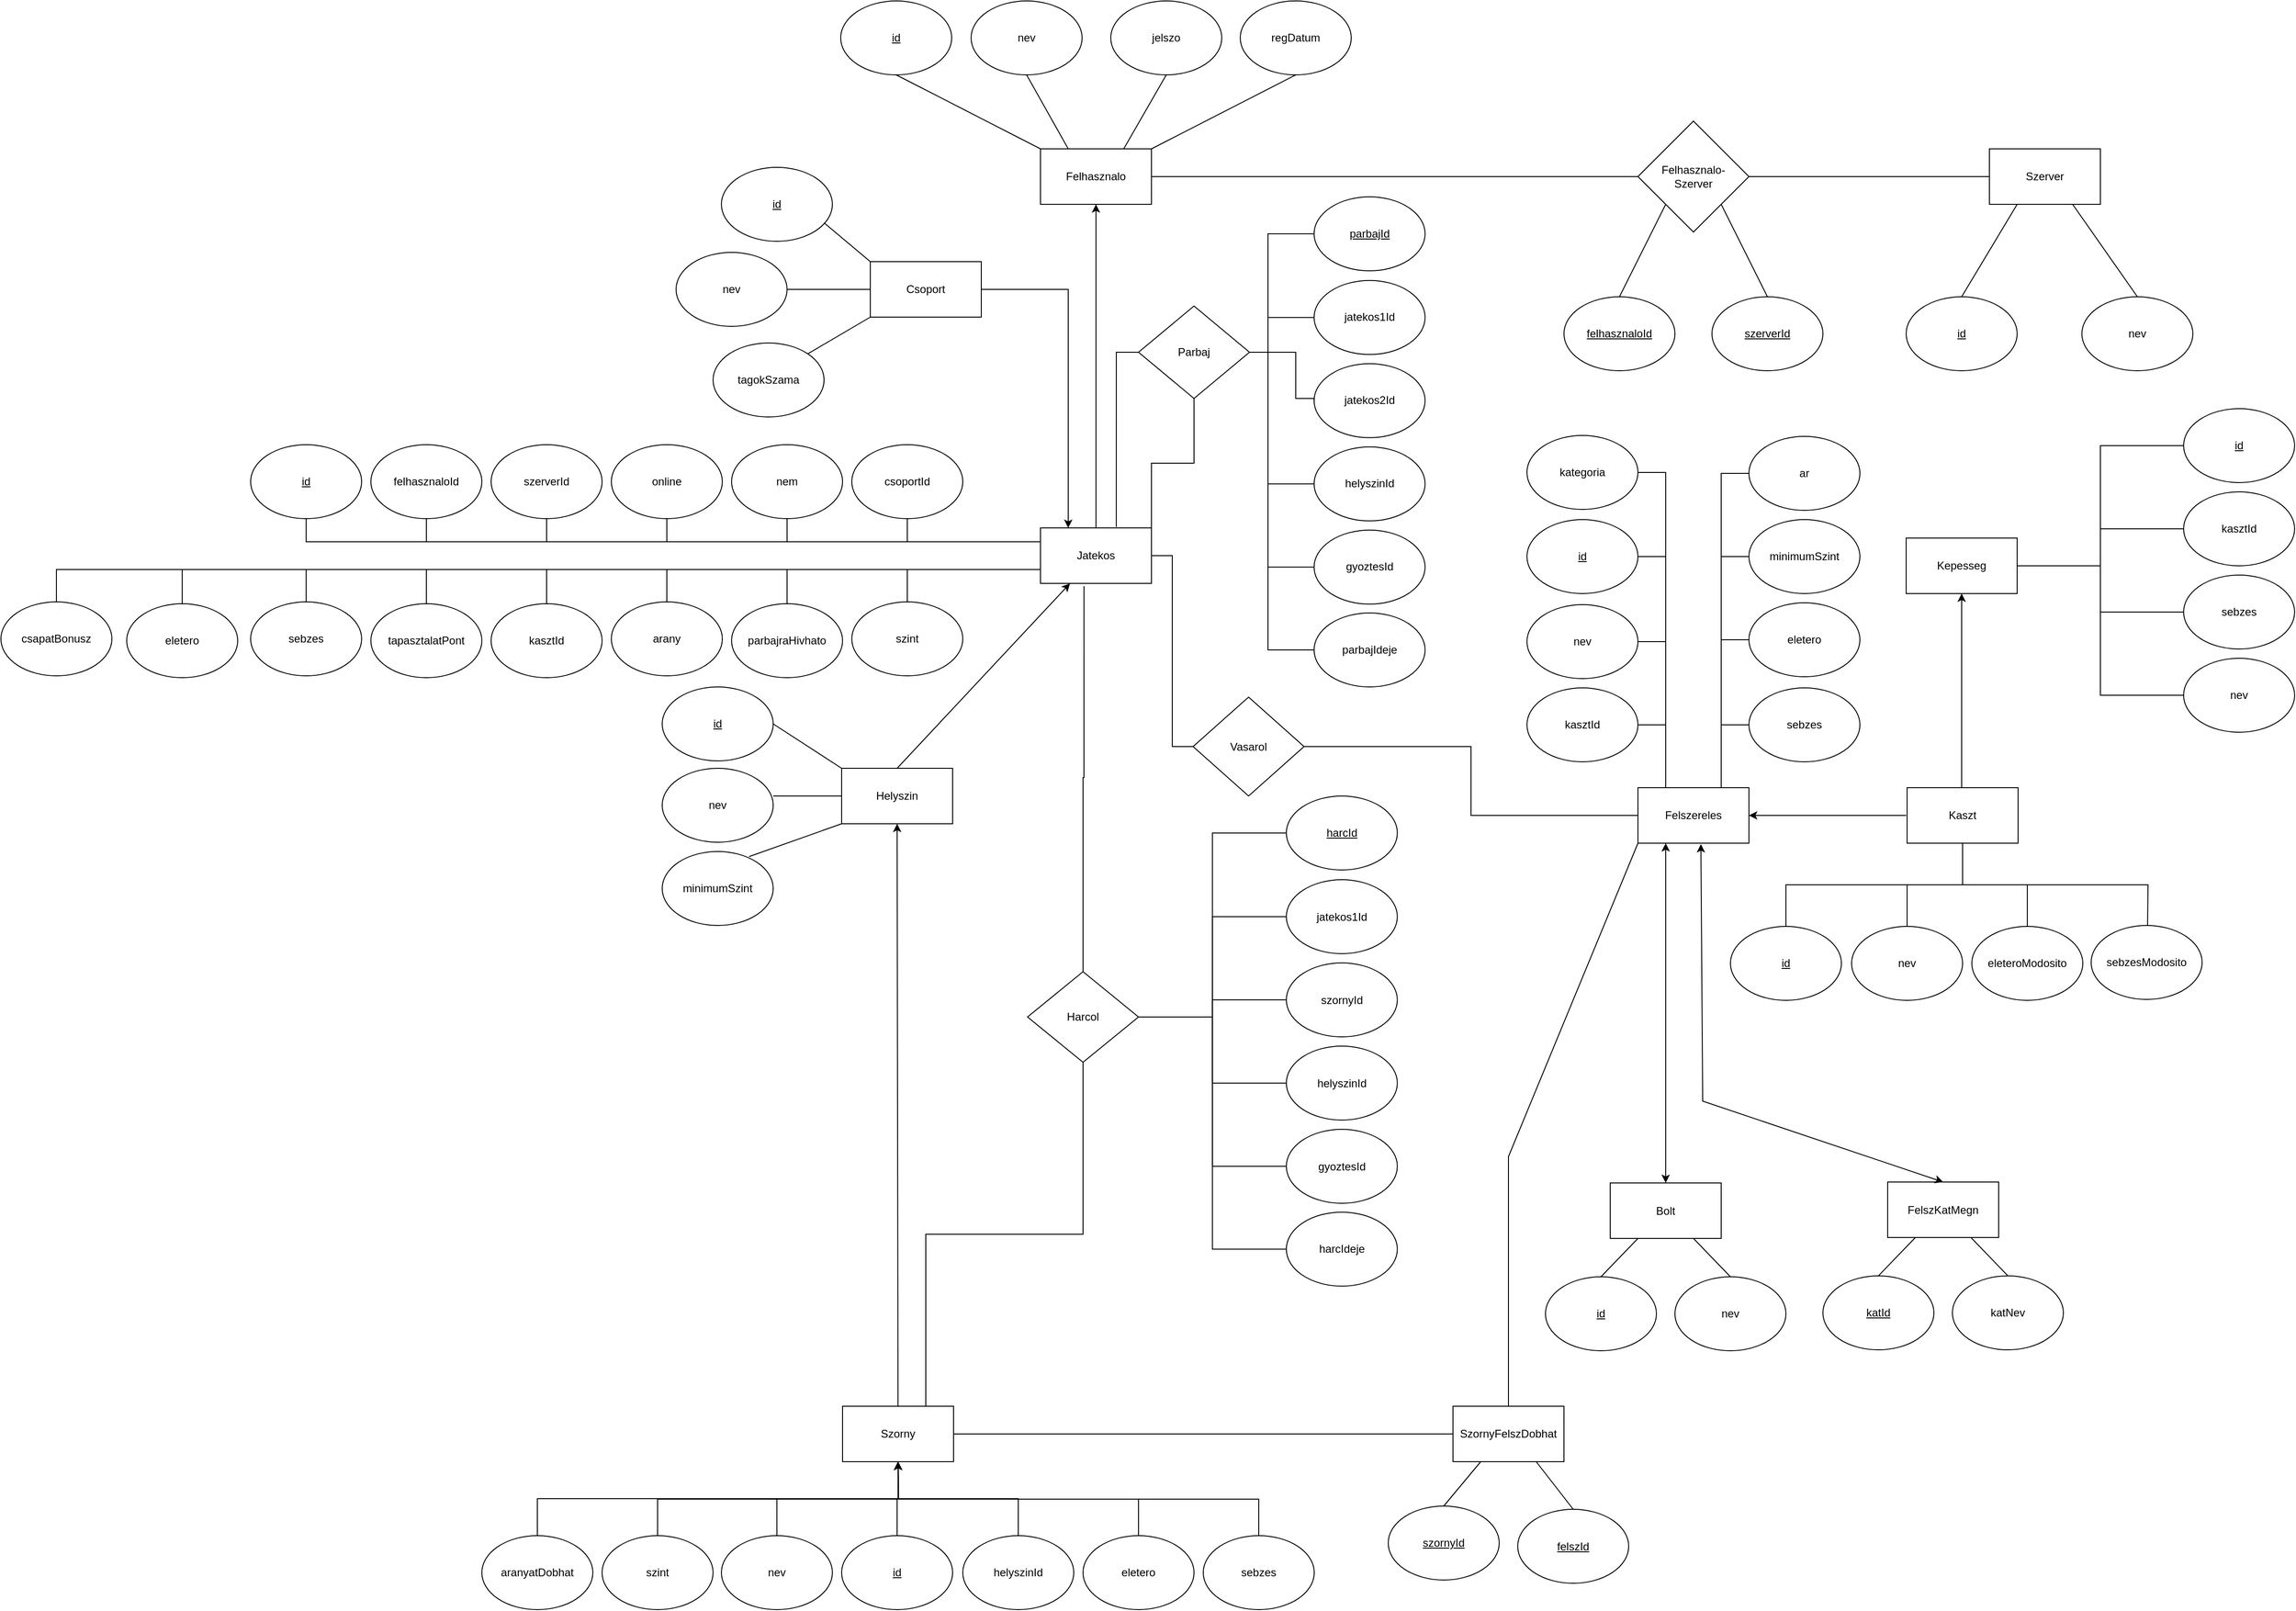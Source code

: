 <mxfile version="24.2.5" type="device">
  <diagram name="1 oldal" id="3yaUBCSGOGVVXzowlbsu">
    <mxGraphModel dx="3195" dy="1171" grid="1" gridSize="10" guides="1" tooltips="1" connect="1" arrows="1" fold="1" page="1" pageScale="1" pageWidth="1169" pageHeight="1654" math="0" shadow="0">
      <root>
        <mxCell id="0" />
        <mxCell id="1" parent="0" />
        <mxCell id="d9idjgLGeZkNx8XCs1Kq-3" value="Felhasznalo" style="rounded=0;whiteSpace=wrap;html=1;" parent="1" vertex="1">
          <mxGeometry x="284" y="170" width="120" height="60" as="geometry" />
        </mxCell>
        <mxCell id="d9idjgLGeZkNx8XCs1Kq-4" value="nev" style="ellipse;whiteSpace=wrap;html=1;" parent="1" vertex="1">
          <mxGeometry x="209" y="10" width="120" height="80" as="geometry" />
        </mxCell>
        <mxCell id="d9idjgLGeZkNx8XCs1Kq-5" value="&lt;u&gt;id&lt;/u&gt;" style="ellipse;whiteSpace=wrap;html=1;" parent="1" vertex="1">
          <mxGeometry x="68" y="10" width="120" height="80" as="geometry" />
        </mxCell>
        <mxCell id="d9idjgLGeZkNx8XCs1Kq-6" value="jelszo" style="ellipse;whiteSpace=wrap;html=1;" parent="1" vertex="1">
          <mxGeometry x="360" y="10" width="120" height="80" as="geometry" />
        </mxCell>
        <mxCell id="d9idjgLGeZkNx8XCs1Kq-7" value="" style="endArrow=none;html=1;rounded=0;exitX=0.5;exitY=1;exitDx=0;exitDy=0;entryX=0;entryY=0;entryDx=0;entryDy=0;" parent="1" source="d9idjgLGeZkNx8XCs1Kq-5" target="d9idjgLGeZkNx8XCs1Kq-3" edge="1">
          <mxGeometry width="50" height="50" relative="1" as="geometry">
            <mxPoint x="250" y="530" as="sourcePoint" />
            <mxPoint x="244" y="170" as="targetPoint" />
          </mxGeometry>
        </mxCell>
        <mxCell id="d9idjgLGeZkNx8XCs1Kq-8" value="" style="endArrow=none;html=1;rounded=0;entryX=0.25;entryY=0;entryDx=0;entryDy=0;exitX=0.5;exitY=1;exitDx=0;exitDy=0;" parent="1" source="d9idjgLGeZkNx8XCs1Kq-4" target="d9idjgLGeZkNx8XCs1Kq-3" edge="1">
          <mxGeometry width="50" height="50" relative="1" as="geometry">
            <mxPoint x="300" y="620" as="sourcePoint" />
            <mxPoint x="304" y="170" as="targetPoint" />
          </mxGeometry>
        </mxCell>
        <mxCell id="d9idjgLGeZkNx8XCs1Kq-12" value="Szerver" style="rounded=0;whiteSpace=wrap;html=1;" parent="1" vertex="1">
          <mxGeometry x="1310" y="170" width="120" height="60" as="geometry" />
        </mxCell>
        <mxCell id="d9idjgLGeZkNx8XCs1Kq-13" value="&lt;u&gt;id&lt;/u&gt;" style="ellipse;whiteSpace=wrap;html=1;" parent="1" vertex="1">
          <mxGeometry x="1220" y="330" width="120" height="80" as="geometry" />
        </mxCell>
        <mxCell id="d9idjgLGeZkNx8XCs1Kq-14" value="" style="endArrow=none;html=1;rounded=0;entryX=0.25;entryY=1;entryDx=0;entryDy=0;exitX=0.5;exitY=0;exitDx=0;exitDy=0;" parent="1" source="d9idjgLGeZkNx8XCs1Kq-13" target="d9idjgLGeZkNx8XCs1Kq-12" edge="1">
          <mxGeometry width="50" height="50" relative="1" as="geometry">
            <mxPoint x="1210" y="410.0" as="sourcePoint" />
            <mxPoint x="1294" y="340" as="targetPoint" />
          </mxGeometry>
        </mxCell>
        <mxCell id="d9idjgLGeZkNx8XCs1Kq-15" value="nev" style="ellipse;whiteSpace=wrap;html=1;" parent="1" vertex="1">
          <mxGeometry x="1410" y="330" width="120" height="80" as="geometry" />
        </mxCell>
        <mxCell id="d9idjgLGeZkNx8XCs1Kq-16" value="" style="endArrow=none;html=1;rounded=0;entryX=0.75;entryY=1;entryDx=0;entryDy=0;exitX=0.5;exitY=0;exitDx=0;exitDy=0;" parent="1" source="d9idjgLGeZkNx8XCs1Kq-15" target="d9idjgLGeZkNx8XCs1Kq-12" edge="1">
          <mxGeometry width="50" height="50" relative="1" as="geometry">
            <mxPoint x="1316" y="630" as="sourcePoint" />
            <mxPoint x="1350" y="340" as="targetPoint" />
          </mxGeometry>
        </mxCell>
        <mxCell id="d9idjgLGeZkNx8XCs1Kq-18" value="Felhasznalo-&lt;br&gt;Szerver" style="rhombus;whiteSpace=wrap;html=1;" parent="1" vertex="1">
          <mxGeometry x="930" y="140" width="120" height="120" as="geometry" />
        </mxCell>
        <mxCell id="d9idjgLGeZkNx8XCs1Kq-19" value="&lt;u&gt;felhasznaloId&lt;/u&gt;" style="ellipse;whiteSpace=wrap;html=1;" parent="1" vertex="1">
          <mxGeometry x="850" y="330" width="120" height="80" as="geometry" />
        </mxCell>
        <mxCell id="d9idjgLGeZkNx8XCs1Kq-20" value="&lt;u&gt;szerverId&lt;/u&gt;" style="ellipse;whiteSpace=wrap;html=1;" parent="1" vertex="1">
          <mxGeometry x="1010" y="330" width="120" height="80" as="geometry" />
        </mxCell>
        <mxCell id="d9idjgLGeZkNx8XCs1Kq-21" value="" style="endArrow=none;html=1;rounded=0;entryX=0.5;entryY=0;entryDx=0;entryDy=0;exitX=0;exitY=1;exitDx=0;exitDy=0;" parent="1" source="d9idjgLGeZkNx8XCs1Kq-18" target="d9idjgLGeZkNx8XCs1Kq-19" edge="1">
          <mxGeometry width="50" height="50" relative="1" as="geometry">
            <mxPoint x="650" y="430" as="sourcePoint" />
            <mxPoint x="564" y="360" as="targetPoint" />
          </mxGeometry>
        </mxCell>
        <mxCell id="d9idjgLGeZkNx8XCs1Kq-22" value="" style="endArrow=none;html=1;rounded=0;entryX=1;entryY=1;entryDx=0;entryDy=0;exitX=0.5;exitY=0;exitDx=0;exitDy=0;" parent="1" source="d9idjgLGeZkNx8XCs1Kq-20" target="d9idjgLGeZkNx8XCs1Kq-18" edge="1">
          <mxGeometry width="50" height="50" relative="1" as="geometry">
            <mxPoint x="660" y="440" as="sourcePoint" />
            <mxPoint x="574" y="370" as="targetPoint" />
          </mxGeometry>
        </mxCell>
        <mxCell id="d9idjgLGeZkNx8XCs1Kq-24" value="" style="endArrow=none;html=1;rounded=0;exitX=1;exitY=0.5;exitDx=0;exitDy=0;entryX=0;entryY=0.5;entryDx=0;entryDy=0;" parent="1" source="d9idjgLGeZkNx8XCs1Kq-3" target="d9idjgLGeZkNx8XCs1Kq-18" edge="1">
          <mxGeometry width="50" height="50" relative="1" as="geometry">
            <mxPoint x="460" y="320" as="sourcePoint" />
            <mxPoint x="510" y="270" as="targetPoint" />
          </mxGeometry>
        </mxCell>
        <mxCell id="d9idjgLGeZkNx8XCs1Kq-28" value="" style="endArrow=none;html=1;rounded=0;exitX=1;exitY=0.5;exitDx=0;exitDy=0;entryX=0;entryY=0.5;entryDx=0;entryDy=0;" parent="1" source="d9idjgLGeZkNx8XCs1Kq-18" target="d9idjgLGeZkNx8XCs1Kq-12" edge="1">
          <mxGeometry width="50" height="50" relative="1" as="geometry">
            <mxPoint x="1080" y="290" as="sourcePoint" />
            <mxPoint x="1130" y="240" as="targetPoint" />
          </mxGeometry>
        </mxCell>
        <mxCell id="d9idjgLGeZkNx8XCs1Kq-34" value="" style="edgeStyle=orthogonalEdgeStyle;rounded=0;orthogonalLoop=1;jettySize=auto;html=1;entryX=0.5;entryY=1;entryDx=0;entryDy=0;" parent="1" source="d9idjgLGeZkNx8XCs1Kq-29" target="d9idjgLGeZkNx8XCs1Kq-3" edge="1">
          <mxGeometry relative="1" as="geometry">
            <mxPoint x="420" y="550" as="targetPoint" />
          </mxGeometry>
        </mxCell>
        <mxCell id="1mJTOALeoTQ1OMjtF4g4-31" style="edgeStyle=orthogonalEdgeStyle;rounded=0;orthogonalLoop=1;jettySize=auto;html=1;exitX=0;exitY=0.75;exitDx=0;exitDy=0;entryX=0.5;entryY=0;entryDx=0;entryDy=0;endArrow=none;endFill=0;" parent="1" source="d9idjgLGeZkNx8XCs1Kq-29" target="d9idjgLGeZkNx8XCs1Kq-46" edge="1">
          <mxGeometry relative="1" as="geometry" />
        </mxCell>
        <mxCell id="1mJTOALeoTQ1OMjtF4g4-32" style="edgeStyle=orthogonalEdgeStyle;rounded=0;orthogonalLoop=1;jettySize=auto;html=1;exitX=0;exitY=0.25;exitDx=0;exitDy=0;entryX=0.5;entryY=1;entryDx=0;entryDy=0;endArrow=none;endFill=0;" parent="1" source="d9idjgLGeZkNx8XCs1Kq-29" target="d9idjgLGeZkNx8XCs1Kq-42" edge="1">
          <mxGeometry relative="1" as="geometry" />
        </mxCell>
        <mxCell id="1mJTOALeoTQ1OMjtF4g4-33" style="edgeStyle=orthogonalEdgeStyle;rounded=0;orthogonalLoop=1;jettySize=auto;html=1;exitX=0;exitY=0.75;exitDx=0;exitDy=0;entryX=0.5;entryY=0;entryDx=0;entryDy=0;endArrow=none;endFill=0;" parent="1" source="d9idjgLGeZkNx8XCs1Kq-29" target="d9idjgLGeZkNx8XCs1Kq-48" edge="1">
          <mxGeometry relative="1" as="geometry" />
        </mxCell>
        <mxCell id="1mJTOALeoTQ1OMjtF4g4-34" style="edgeStyle=orthogonalEdgeStyle;rounded=0;orthogonalLoop=1;jettySize=auto;html=1;exitX=0;exitY=0.75;exitDx=0;exitDy=0;entryX=0.5;entryY=0;entryDx=0;entryDy=0;endArrow=none;endFill=0;" parent="1" source="d9idjgLGeZkNx8XCs1Kq-29" target="d9idjgLGeZkNx8XCs1Kq-55" edge="1">
          <mxGeometry relative="1" as="geometry" />
        </mxCell>
        <mxCell id="1mJTOALeoTQ1OMjtF4g4-35" style="edgeStyle=orthogonalEdgeStyle;rounded=0;orthogonalLoop=1;jettySize=auto;html=1;exitX=0;exitY=0.75;exitDx=0;exitDy=0;entryX=0.5;entryY=0;entryDx=0;entryDy=0;endArrow=none;endFill=0;" parent="1" source="d9idjgLGeZkNx8XCs1Kq-29" target="d9idjgLGeZkNx8XCs1Kq-59" edge="1">
          <mxGeometry relative="1" as="geometry" />
        </mxCell>
        <mxCell id="1mJTOALeoTQ1OMjtF4g4-36" style="edgeStyle=orthogonalEdgeStyle;rounded=0;orthogonalLoop=1;jettySize=auto;html=1;exitX=0;exitY=0.75;exitDx=0;exitDy=0;entryX=0.5;entryY=0;entryDx=0;entryDy=0;endArrow=none;endFill=0;" parent="1" source="d9idjgLGeZkNx8XCs1Kq-29" target="d9idjgLGeZkNx8XCs1Kq-44" edge="1">
          <mxGeometry relative="1" as="geometry" />
        </mxCell>
        <mxCell id="1mJTOALeoTQ1OMjtF4g4-37" style="edgeStyle=orthogonalEdgeStyle;rounded=0;orthogonalLoop=1;jettySize=auto;html=1;exitX=0;exitY=0.75;exitDx=0;exitDy=0;entryX=0.5;entryY=0;entryDx=0;entryDy=0;endArrow=none;endFill=0;" parent="1" source="d9idjgLGeZkNx8XCs1Kq-29" target="d9idjgLGeZkNx8XCs1Kq-52" edge="1">
          <mxGeometry relative="1" as="geometry" />
        </mxCell>
        <mxCell id="1mJTOALeoTQ1OMjtF4g4-38" style="edgeStyle=orthogonalEdgeStyle;rounded=0;orthogonalLoop=1;jettySize=auto;html=1;exitX=0;exitY=0.75;exitDx=0;exitDy=0;entryX=0.5;entryY=0;entryDx=0;entryDy=0;endArrow=none;endFill=0;" parent="1" source="d9idjgLGeZkNx8XCs1Kq-29" target="d9idjgLGeZkNx8XCs1Kq-50" edge="1">
          <mxGeometry relative="1" as="geometry" />
        </mxCell>
        <mxCell id="1mJTOALeoTQ1OMjtF4g4-39" style="edgeStyle=orthogonalEdgeStyle;rounded=0;orthogonalLoop=1;jettySize=auto;html=1;exitX=0;exitY=0.25;exitDx=0;exitDy=0;entryX=0.5;entryY=1;entryDx=0;entryDy=0;endArrow=none;endFill=0;" parent="1" source="d9idjgLGeZkNx8XCs1Kq-29" target="d9idjgLGeZkNx8XCs1Kq-57" edge="1">
          <mxGeometry relative="1" as="geometry" />
        </mxCell>
        <mxCell id="1mJTOALeoTQ1OMjtF4g4-40" style="edgeStyle=orthogonalEdgeStyle;rounded=0;orthogonalLoop=1;jettySize=auto;html=1;exitX=0;exitY=0.25;exitDx=0;exitDy=0;entryX=0.5;entryY=1;entryDx=0;entryDy=0;endArrow=none;endFill=0;" parent="1" source="d9idjgLGeZkNx8XCs1Kq-29" target="d9idjgLGeZkNx8XCs1Kq-61" edge="1">
          <mxGeometry relative="1" as="geometry" />
        </mxCell>
        <mxCell id="1mJTOALeoTQ1OMjtF4g4-41" style="edgeStyle=orthogonalEdgeStyle;rounded=0;orthogonalLoop=1;jettySize=auto;html=1;exitX=0;exitY=0.25;exitDx=0;exitDy=0;entryX=0.5;entryY=1;entryDx=0;entryDy=0;endArrow=none;endFill=0;" parent="1" source="d9idjgLGeZkNx8XCs1Kq-29" target="d9idjgLGeZkNx8XCs1Kq-30" edge="1">
          <mxGeometry relative="1" as="geometry" />
        </mxCell>
        <mxCell id="1mJTOALeoTQ1OMjtF4g4-42" style="edgeStyle=orthogonalEdgeStyle;rounded=0;orthogonalLoop=1;jettySize=auto;html=1;exitX=0;exitY=0.25;exitDx=0;exitDy=0;entryX=0.5;entryY=1;entryDx=0;entryDy=0;endArrow=none;endFill=0;" parent="1" source="d9idjgLGeZkNx8XCs1Kq-29" target="d9idjgLGeZkNx8XCs1Kq-31" edge="1">
          <mxGeometry relative="1" as="geometry" />
        </mxCell>
        <mxCell id="1mJTOALeoTQ1OMjtF4g4-43" style="edgeStyle=orthogonalEdgeStyle;rounded=0;orthogonalLoop=1;jettySize=auto;html=1;exitX=0;exitY=0.25;exitDx=0;exitDy=0;entryX=0.5;entryY=1;entryDx=0;entryDy=0;endArrow=none;endFill=0;" parent="1" source="d9idjgLGeZkNx8XCs1Kq-29" target="d9idjgLGeZkNx8XCs1Kq-40" edge="1">
          <mxGeometry relative="1" as="geometry" />
        </mxCell>
        <mxCell id="d9idjgLGeZkNx8XCs1Kq-29" value="Jatekos" style="rounded=0;whiteSpace=wrap;html=1;" parent="1" vertex="1">
          <mxGeometry x="284" y="580" width="120" height="60" as="geometry" />
        </mxCell>
        <mxCell id="d9idjgLGeZkNx8XCs1Kq-30" value="szerverId" style="ellipse;whiteSpace=wrap;html=1;" parent="1" vertex="1">
          <mxGeometry x="-310" y="490" width="120" height="80" as="geometry" />
        </mxCell>
        <mxCell id="d9idjgLGeZkNx8XCs1Kq-31" value="felhasznaloId" style="ellipse;whiteSpace=wrap;html=1;" parent="1" vertex="1">
          <mxGeometry x="-440" y="490" width="120" height="80" as="geometry" />
        </mxCell>
        <mxCell id="d9idjgLGeZkNx8XCs1Kq-37" value="" style="endArrow=none;html=1;rounded=0;exitX=0.75;exitY=0;exitDx=0;exitDy=0;entryX=0.5;entryY=1;entryDx=0;entryDy=0;" parent="1" source="d9idjgLGeZkNx8XCs1Kq-3" target="d9idjgLGeZkNx8XCs1Kq-6" edge="1">
          <mxGeometry width="50" height="50" relative="1" as="geometry">
            <mxPoint x="470" y="290" as="sourcePoint" />
            <mxPoint x="520" y="240" as="targetPoint" />
          </mxGeometry>
        </mxCell>
        <mxCell id="d9idjgLGeZkNx8XCs1Kq-40" value="&lt;u&gt;id&lt;/u&gt;" style="ellipse;whiteSpace=wrap;html=1;" parent="1" vertex="1">
          <mxGeometry x="-570" y="490" width="120" height="80" as="geometry" />
        </mxCell>
        <mxCell id="d9idjgLGeZkNx8XCs1Kq-42" value="nem" style="ellipse;whiteSpace=wrap;html=1;" parent="1" vertex="1">
          <mxGeometry x="-50" y="490" width="120" height="80" as="geometry" />
        </mxCell>
        <mxCell id="d9idjgLGeZkNx8XCs1Kq-44" value="kasztId" style="ellipse;whiteSpace=wrap;html=1;" parent="1" vertex="1">
          <mxGeometry x="-310" y="662" width="120" height="80" as="geometry" />
        </mxCell>
        <mxCell id="d9idjgLGeZkNx8XCs1Kq-46" value="tapasztalatPont" style="ellipse;whiteSpace=wrap;html=1;" parent="1" vertex="1">
          <mxGeometry x="-440" y="662" width="120" height="80" as="geometry" />
        </mxCell>
        <mxCell id="d9idjgLGeZkNx8XCs1Kq-48" value="szint" style="ellipse;whiteSpace=wrap;html=1;" parent="1" vertex="1">
          <mxGeometry x="80" y="660" width="120" height="80" as="geometry" />
        </mxCell>
        <mxCell id="d9idjgLGeZkNx8XCs1Kq-50" value="eletero" style="ellipse;whiteSpace=wrap;html=1;" parent="1" vertex="1">
          <mxGeometry x="-704" y="662" width="120" height="80" as="geometry" />
        </mxCell>
        <mxCell id="d9idjgLGeZkNx8XCs1Kq-52" value="sebzes" style="ellipse;whiteSpace=wrap;html=1;" parent="1" vertex="1">
          <mxGeometry x="-570" y="660" width="120" height="80" as="geometry" />
        </mxCell>
        <mxCell id="d9idjgLGeZkNx8XCs1Kq-55" value="parbajraHivhato" style="ellipse;whiteSpace=wrap;html=1;" parent="1" vertex="1">
          <mxGeometry x="-50" y="662" width="120" height="80" as="geometry" />
        </mxCell>
        <mxCell id="d9idjgLGeZkNx8XCs1Kq-57" value="csoportId" style="ellipse;whiteSpace=wrap;html=1;" parent="1" vertex="1">
          <mxGeometry x="80" y="490" width="120" height="80" as="geometry" />
        </mxCell>
        <mxCell id="d9idjgLGeZkNx8XCs1Kq-59" value="arany" style="ellipse;whiteSpace=wrap;html=1;" parent="1" vertex="1">
          <mxGeometry x="-180" y="660" width="120" height="80" as="geometry" />
        </mxCell>
        <mxCell id="d9idjgLGeZkNx8XCs1Kq-61" value="online" style="ellipse;whiteSpace=wrap;html=1;" parent="1" vertex="1">
          <mxGeometry x="-180" y="490" width="120" height="80" as="geometry" />
        </mxCell>
        <mxCell id="1mJTOALeoTQ1OMjtF4g4-19" style="edgeStyle=orthogonalEdgeStyle;rounded=0;orthogonalLoop=1;jettySize=auto;html=1;exitX=1;exitY=0.5;exitDx=0;exitDy=0;entryX=0;entryY=0.5;entryDx=0;entryDy=0;endArrow=none;endFill=0;" parent="1" source="d9idjgLGeZkNx8XCs1Kq-63" target="d9idjgLGeZkNx8XCs1Kq-64" edge="1">
          <mxGeometry relative="1" as="geometry" />
        </mxCell>
        <mxCell id="1mJTOALeoTQ1OMjtF4g4-20" style="edgeStyle=orthogonalEdgeStyle;rounded=0;orthogonalLoop=1;jettySize=auto;html=1;exitX=1;exitY=0.5;exitDx=0;exitDy=0;entryX=0;entryY=0.5;entryDx=0;entryDy=0;endArrow=none;endFill=0;" parent="1" source="d9idjgLGeZkNx8XCs1Kq-63" target="d9idjgLGeZkNx8XCs1Kq-70" edge="1">
          <mxGeometry relative="1" as="geometry" />
        </mxCell>
        <mxCell id="1mJTOALeoTQ1OMjtF4g4-21" style="edgeStyle=orthogonalEdgeStyle;rounded=0;orthogonalLoop=1;jettySize=auto;html=1;exitX=1;exitY=0.5;exitDx=0;exitDy=0;entryX=0;entryY=0.5;entryDx=0;entryDy=0;endArrow=none;endFill=0;" parent="1" source="d9idjgLGeZkNx8XCs1Kq-63" target="d9idjgLGeZkNx8XCs1Kq-68" edge="1">
          <mxGeometry relative="1" as="geometry" />
        </mxCell>
        <mxCell id="1mJTOALeoTQ1OMjtF4g4-22" style="edgeStyle=orthogonalEdgeStyle;rounded=0;orthogonalLoop=1;jettySize=auto;html=1;exitX=1;exitY=0.5;exitDx=0;exitDy=0;entryX=0;entryY=0.5;entryDx=0;entryDy=0;endArrow=none;endFill=0;" parent="1" source="d9idjgLGeZkNx8XCs1Kq-63" target="d9idjgLGeZkNx8XCs1Kq-66" edge="1">
          <mxGeometry relative="1" as="geometry" />
        </mxCell>
        <mxCell id="d9idjgLGeZkNx8XCs1Kq-63" value="Kepesseg" style="rounded=0;whiteSpace=wrap;html=1;" parent="1" vertex="1">
          <mxGeometry x="1220" y="591" width="120" height="60" as="geometry" />
        </mxCell>
        <mxCell id="d9idjgLGeZkNx8XCs1Kq-64" value="&lt;u&gt;id&lt;/u&gt;" style="ellipse;whiteSpace=wrap;html=1;" parent="1" vertex="1">
          <mxGeometry x="1520" y="451" width="120" height="80" as="geometry" />
        </mxCell>
        <mxCell id="d9idjgLGeZkNx8XCs1Kq-66" value="nev" style="ellipse;whiteSpace=wrap;html=1;" parent="1" vertex="1">
          <mxGeometry x="1520" y="721" width="120" height="80" as="geometry" />
        </mxCell>
        <mxCell id="d9idjgLGeZkNx8XCs1Kq-68" value="sebzes" style="ellipse;whiteSpace=wrap;html=1;" parent="1" vertex="1">
          <mxGeometry x="1520" y="631" width="120" height="80" as="geometry" />
        </mxCell>
        <mxCell id="d9idjgLGeZkNx8XCs1Kq-70" value="kasztId" style="ellipse;whiteSpace=wrap;html=1;" parent="1" vertex="1">
          <mxGeometry x="1520" y="541" width="120" height="80" as="geometry" />
        </mxCell>
        <mxCell id="1mJTOALeoTQ1OMjtF4g4-23" style="edgeStyle=orthogonalEdgeStyle;rounded=0;orthogonalLoop=1;jettySize=auto;html=1;exitX=0.75;exitY=0;exitDx=0;exitDy=0;entryX=0;entryY=0.5;entryDx=0;entryDy=0;endArrow=none;endFill=0;" parent="1" source="d9idjgLGeZkNx8XCs1Kq-83" target="d9idjgLGeZkNx8XCs1Kq-90" edge="1">
          <mxGeometry relative="1" as="geometry" />
        </mxCell>
        <mxCell id="1mJTOALeoTQ1OMjtF4g4-24" style="edgeStyle=orthogonalEdgeStyle;rounded=0;orthogonalLoop=1;jettySize=auto;html=1;exitX=0.75;exitY=0;exitDx=0;exitDy=0;entryX=0;entryY=0.5;entryDx=0;entryDy=0;endArrow=none;endFill=0;" parent="1" source="d9idjgLGeZkNx8XCs1Kq-83" target="d9idjgLGeZkNx8XCs1Kq-92" edge="1">
          <mxGeometry relative="1" as="geometry" />
        </mxCell>
        <mxCell id="1mJTOALeoTQ1OMjtF4g4-25" style="edgeStyle=orthogonalEdgeStyle;rounded=0;orthogonalLoop=1;jettySize=auto;html=1;exitX=0.75;exitY=0;exitDx=0;exitDy=0;entryX=0;entryY=0.5;entryDx=0;entryDy=0;endArrow=none;endFill=0;" parent="1" source="d9idjgLGeZkNx8XCs1Kq-83" target="d9idjgLGeZkNx8XCs1Kq-94" edge="1">
          <mxGeometry relative="1" as="geometry" />
        </mxCell>
        <mxCell id="1mJTOALeoTQ1OMjtF4g4-26" style="edgeStyle=orthogonalEdgeStyle;rounded=0;orthogonalLoop=1;jettySize=auto;html=1;exitX=0.75;exitY=0;exitDx=0;exitDy=0;entryX=0;entryY=0.5;entryDx=0;entryDy=0;endArrow=none;endFill=0;" parent="1" source="d9idjgLGeZkNx8XCs1Kq-83" target="d9idjgLGeZkNx8XCs1Kq-96" edge="1">
          <mxGeometry relative="1" as="geometry" />
        </mxCell>
        <mxCell id="d9idjgLGeZkNx8XCs1Kq-83" value="Felszereles" style="rounded=0;whiteSpace=wrap;html=1;" parent="1" vertex="1">
          <mxGeometry x="930" y="861" width="120" height="60" as="geometry" />
        </mxCell>
        <mxCell id="1mJTOALeoTQ1OMjtF4g4-10" style="edgeStyle=orthogonalEdgeStyle;rounded=0;orthogonalLoop=1;jettySize=auto;html=1;exitX=1;exitY=0.5;exitDx=0;exitDy=0;entryX=0.25;entryY=0;entryDx=0;entryDy=0;endArrow=none;endFill=0;" parent="1" source="d9idjgLGeZkNx8XCs1Kq-84" target="d9idjgLGeZkNx8XCs1Kq-83" edge="1">
          <mxGeometry relative="1" as="geometry" />
        </mxCell>
        <mxCell id="d9idjgLGeZkNx8XCs1Kq-84" value="&lt;u&gt;id&lt;/u&gt;" style="ellipse;whiteSpace=wrap;html=1;" parent="1" vertex="1">
          <mxGeometry x="810" y="571" width="120" height="80" as="geometry" />
        </mxCell>
        <mxCell id="1mJTOALeoTQ1OMjtF4g4-11" style="edgeStyle=orthogonalEdgeStyle;rounded=0;orthogonalLoop=1;jettySize=auto;html=1;exitX=1;exitY=0.5;exitDx=0;exitDy=0;entryX=0.25;entryY=0;entryDx=0;entryDy=0;endArrow=none;endFill=0;" parent="1" source="d9idjgLGeZkNx8XCs1Kq-86" target="d9idjgLGeZkNx8XCs1Kq-83" edge="1">
          <mxGeometry relative="1" as="geometry" />
        </mxCell>
        <mxCell id="d9idjgLGeZkNx8XCs1Kq-86" value="nev" style="ellipse;whiteSpace=wrap;html=1;" parent="1" vertex="1">
          <mxGeometry x="810" y="663" width="120" height="80" as="geometry" />
        </mxCell>
        <mxCell id="1mJTOALeoTQ1OMjtF4g4-12" style="edgeStyle=orthogonalEdgeStyle;rounded=0;orthogonalLoop=1;jettySize=auto;html=1;exitX=1;exitY=0.5;exitDx=0;exitDy=0;entryX=0.25;entryY=0;entryDx=0;entryDy=0;endArrow=none;endFill=0;" parent="1" source="d9idjgLGeZkNx8XCs1Kq-88" target="d9idjgLGeZkNx8XCs1Kq-83" edge="1">
          <mxGeometry relative="1" as="geometry" />
        </mxCell>
        <mxCell id="d9idjgLGeZkNx8XCs1Kq-88" value="kasztId" style="ellipse;whiteSpace=wrap;html=1;" parent="1" vertex="1">
          <mxGeometry x="810" y="753" width="120" height="80" as="geometry" />
        </mxCell>
        <mxCell id="d9idjgLGeZkNx8XCs1Kq-90" value="sebzes" style="ellipse;whiteSpace=wrap;html=1;" parent="1" vertex="1">
          <mxGeometry x="1050" y="753" width="120" height="80" as="geometry" />
        </mxCell>
        <mxCell id="d9idjgLGeZkNx8XCs1Kq-92" value="eletero" style="ellipse;whiteSpace=wrap;html=1;" parent="1" vertex="1">
          <mxGeometry x="1050" y="661" width="120" height="80" as="geometry" />
        </mxCell>
        <mxCell id="d9idjgLGeZkNx8XCs1Kq-94" value="minimumSzint" style="ellipse;whiteSpace=wrap;html=1;" parent="1" vertex="1">
          <mxGeometry x="1050" y="571" width="120" height="80" as="geometry" />
        </mxCell>
        <mxCell id="d9idjgLGeZkNx8XCs1Kq-96" value="ar" style="ellipse;whiteSpace=wrap;html=1;" parent="1" vertex="1">
          <mxGeometry x="1050" y="481" width="120" height="80" as="geometry" />
        </mxCell>
        <mxCell id="1mJTOALeoTQ1OMjtF4g4-2" style="edgeStyle=orthogonalEdgeStyle;rounded=0;orthogonalLoop=1;jettySize=auto;html=1;exitX=0.75;exitY=0;exitDx=0;exitDy=0;entryX=0.5;entryY=1;entryDx=0;entryDy=0;endArrow=none;endFill=0;" parent="1" source="d9idjgLGeZkNx8XCs1Kq-98" target="1mJTOALeoTQ1OMjtF4g4-1" edge="1">
          <mxGeometry relative="1" as="geometry" />
        </mxCell>
        <mxCell id="d9idjgLGeZkNx8XCs1Kq-98" value="Szorny" style="rounded=0;whiteSpace=wrap;html=1;" parent="1" vertex="1">
          <mxGeometry x="70" y="1530" width="120" height="60" as="geometry" />
        </mxCell>
        <mxCell id="1mJTOALeoTQ1OMjtF4g4-49" style="edgeStyle=orthogonalEdgeStyle;rounded=0;orthogonalLoop=1;jettySize=auto;html=1;exitX=0.5;exitY=0;exitDx=0;exitDy=0;" parent="1" source="d9idjgLGeZkNx8XCs1Kq-99" edge="1">
          <mxGeometry relative="1" as="geometry">
            <mxPoint x="130" y="1590" as="targetPoint" />
          </mxGeometry>
        </mxCell>
        <mxCell id="d9idjgLGeZkNx8XCs1Kq-99" value="&lt;u&gt;id&lt;/u&gt;" style="ellipse;whiteSpace=wrap;html=1;" parent="1" vertex="1">
          <mxGeometry x="69" y="1670" width="120" height="80" as="geometry" />
        </mxCell>
        <mxCell id="1mJTOALeoTQ1OMjtF4g4-48" style="edgeStyle=orthogonalEdgeStyle;rounded=0;orthogonalLoop=1;jettySize=auto;html=1;exitX=0.5;exitY=0;exitDx=0;exitDy=0;entryX=0.5;entryY=1;entryDx=0;entryDy=0;" parent="1" source="d9idjgLGeZkNx8XCs1Kq-101" target="d9idjgLGeZkNx8XCs1Kq-98" edge="1">
          <mxGeometry relative="1" as="geometry" />
        </mxCell>
        <mxCell id="d9idjgLGeZkNx8XCs1Kq-101" value="nev" style="ellipse;whiteSpace=wrap;html=1;" parent="1" vertex="1">
          <mxGeometry x="-61" y="1670" width="120" height="80" as="geometry" />
        </mxCell>
        <mxCell id="1mJTOALeoTQ1OMjtF4g4-51" style="edgeStyle=orthogonalEdgeStyle;rounded=0;orthogonalLoop=1;jettySize=auto;html=1;exitX=0.5;exitY=0;exitDx=0;exitDy=0;" parent="1" source="d9idjgLGeZkNx8XCs1Kq-103" edge="1">
          <mxGeometry relative="1" as="geometry">
            <mxPoint x="130" y="1590" as="targetPoint" />
          </mxGeometry>
        </mxCell>
        <mxCell id="d9idjgLGeZkNx8XCs1Kq-103" value="eletero" style="ellipse;whiteSpace=wrap;html=1;" parent="1" vertex="1">
          <mxGeometry x="330" y="1670" width="120" height="80" as="geometry" />
        </mxCell>
        <mxCell id="1mJTOALeoTQ1OMjtF4g4-52" style="edgeStyle=orthogonalEdgeStyle;rounded=0;orthogonalLoop=1;jettySize=auto;html=1;exitX=0.5;exitY=0;exitDx=0;exitDy=0;" parent="1" source="d9idjgLGeZkNx8XCs1Kq-105" edge="1">
          <mxGeometry relative="1" as="geometry">
            <mxPoint x="130" y="1590" as="targetPoint" />
          </mxGeometry>
        </mxCell>
        <mxCell id="d9idjgLGeZkNx8XCs1Kq-105" value="sebzes" style="ellipse;whiteSpace=wrap;html=1;" parent="1" vertex="1">
          <mxGeometry x="460" y="1670" width="120" height="80" as="geometry" />
        </mxCell>
        <mxCell id="1mJTOALeoTQ1OMjtF4g4-47" style="edgeStyle=orthogonalEdgeStyle;rounded=0;orthogonalLoop=1;jettySize=auto;html=1;exitX=0.5;exitY=0;exitDx=0;exitDy=0;" parent="1" source="d9idjgLGeZkNx8XCs1Kq-107" edge="1">
          <mxGeometry relative="1" as="geometry">
            <mxPoint x="130" y="1590" as="targetPoint" />
          </mxGeometry>
        </mxCell>
        <mxCell id="d9idjgLGeZkNx8XCs1Kq-107" value="szint" style="ellipse;whiteSpace=wrap;html=1;" parent="1" vertex="1">
          <mxGeometry x="-190" y="1670" width="120" height="80" as="geometry" />
        </mxCell>
        <mxCell id="1mJTOALeoTQ1OMjtF4g4-46" style="edgeStyle=orthogonalEdgeStyle;rounded=0;orthogonalLoop=1;jettySize=auto;html=1;exitX=0.5;exitY=0;exitDx=0;exitDy=0;entryX=0.5;entryY=1;entryDx=0;entryDy=0;" parent="1" source="d9idjgLGeZkNx8XCs1Kq-109" target="d9idjgLGeZkNx8XCs1Kq-98" edge="1">
          <mxGeometry relative="1" as="geometry" />
        </mxCell>
        <mxCell id="d9idjgLGeZkNx8XCs1Kq-109" value="aranyatDobhat" style="ellipse;whiteSpace=wrap;html=1;" parent="1" vertex="1">
          <mxGeometry x="-320" y="1670" width="120" height="80" as="geometry" />
        </mxCell>
        <mxCell id="1mJTOALeoTQ1OMjtF4g4-50" style="edgeStyle=orthogonalEdgeStyle;rounded=0;orthogonalLoop=1;jettySize=auto;html=1;exitX=0.5;exitY=0;exitDx=0;exitDy=0;entryX=0.5;entryY=1;entryDx=0;entryDy=0;" parent="1" source="d9idjgLGeZkNx8XCs1Kq-111" target="d9idjgLGeZkNx8XCs1Kq-98" edge="1">
          <mxGeometry relative="1" as="geometry" />
        </mxCell>
        <mxCell id="d9idjgLGeZkNx8XCs1Kq-111" value="helyszinId" style="ellipse;whiteSpace=wrap;html=1;" parent="1" vertex="1">
          <mxGeometry x="200" y="1670" width="120" height="80" as="geometry" />
        </mxCell>
        <mxCell id="d9idjgLGeZkNx8XCs1Kq-113" value="Helyszin" style="rounded=0;whiteSpace=wrap;html=1;" parent="1" vertex="1">
          <mxGeometry x="69" y="840" width="120" height="60" as="geometry" />
        </mxCell>
        <mxCell id="d9idjgLGeZkNx8XCs1Kq-114" value="&lt;u&gt;id&lt;/u&gt;" style="ellipse;whiteSpace=wrap;html=1;" parent="1" vertex="1">
          <mxGeometry x="-125" y="752" width="120" height="80" as="geometry" />
        </mxCell>
        <mxCell id="d9idjgLGeZkNx8XCs1Kq-115" value="" style="endArrow=none;html=1;rounded=0;entryX=0;entryY=0;entryDx=0;entryDy=0;exitX=1;exitY=0.5;exitDx=0;exitDy=0;" parent="1" source="d9idjgLGeZkNx8XCs1Kq-114" target="d9idjgLGeZkNx8XCs1Kq-113" edge="1">
          <mxGeometry width="50" height="50" relative="1" as="geometry">
            <mxPoint x="-131" y="1320.0" as="sourcePoint" />
            <mxPoint x="-47" y="1250" as="targetPoint" />
          </mxGeometry>
        </mxCell>
        <mxCell id="d9idjgLGeZkNx8XCs1Kq-116" value="nev" style="ellipse;whiteSpace=wrap;html=1;" parent="1" vertex="1">
          <mxGeometry x="-125" y="840" width="120" height="80" as="geometry" />
        </mxCell>
        <mxCell id="d9idjgLGeZkNx8XCs1Kq-117" value="" style="endArrow=none;html=1;rounded=0;exitX=1;exitY=0.375;exitDx=0;exitDy=0;entryX=0;entryY=0.5;entryDx=0;entryDy=0;exitPerimeter=0;" parent="1" source="d9idjgLGeZkNx8XCs1Kq-116" target="d9idjgLGeZkNx8XCs1Kq-113" edge="1">
          <mxGeometry width="50" height="50" relative="1" as="geometry">
            <mxPoint x="-25" y="1540" as="sourcePoint" />
            <mxPoint x="69" y="1190" as="targetPoint" />
          </mxGeometry>
        </mxCell>
        <mxCell id="d9idjgLGeZkNx8XCs1Kq-122" value="minimumSzint" style="ellipse;whiteSpace=wrap;html=1;" parent="1" vertex="1">
          <mxGeometry x="-125" y="930" width="120" height="80" as="geometry" />
        </mxCell>
        <mxCell id="d9idjgLGeZkNx8XCs1Kq-123" value="" style="endArrow=none;html=1;rounded=0;exitX=0.783;exitY=0.069;exitDx=0;exitDy=0;entryX=0;entryY=1;entryDx=0;entryDy=0;exitPerimeter=0;" parent="1" source="d9idjgLGeZkNx8XCs1Kq-122" target="d9idjgLGeZkNx8XCs1Kq-113" edge="1">
          <mxGeometry width="50" height="50" relative="1" as="geometry">
            <mxPoint x="964" y="1288.5" as="sourcePoint" />
            <mxPoint x="119" y="1150" as="targetPoint" />
          </mxGeometry>
        </mxCell>
        <mxCell id="1mJTOALeoTQ1OMjtF4g4-44" style="edgeStyle=orthogonalEdgeStyle;rounded=0;orthogonalLoop=1;jettySize=auto;html=1;exitX=1;exitY=0.5;exitDx=0;exitDy=0;entryX=0.25;entryY=0;entryDx=0;entryDy=0;" parent="1" source="d9idjgLGeZkNx8XCs1Kq-128" target="d9idjgLGeZkNx8XCs1Kq-29" edge="1">
          <mxGeometry relative="1" as="geometry" />
        </mxCell>
        <mxCell id="d9idjgLGeZkNx8XCs1Kq-128" value="Csoport" style="rounded=0;whiteSpace=wrap;html=1;" parent="1" vertex="1">
          <mxGeometry x="100" y="292" width="120" height="60" as="geometry" />
        </mxCell>
        <mxCell id="d9idjgLGeZkNx8XCs1Kq-129" value="&lt;u&gt;id&lt;/u&gt;" style="ellipse;whiteSpace=wrap;html=1;" parent="1" vertex="1">
          <mxGeometry x="-61" y="190" width="120" height="80" as="geometry" />
        </mxCell>
        <mxCell id="d9idjgLGeZkNx8XCs1Kq-130" value="" style="endArrow=none;html=1;rounded=0;entryX=0;entryY=0;entryDx=0;entryDy=0;" parent="1" target="d9idjgLGeZkNx8XCs1Kq-128" edge="1">
          <mxGeometry width="50" height="50" relative="1" as="geometry">
            <mxPoint x="50" y="250" as="sourcePoint" />
            <mxPoint x="3" y="532" as="targetPoint" />
          </mxGeometry>
        </mxCell>
        <mxCell id="d9idjgLGeZkNx8XCs1Kq-131" value="nev" style="ellipse;whiteSpace=wrap;html=1;" parent="1" vertex="1">
          <mxGeometry x="-110" y="282" width="120" height="80" as="geometry" />
        </mxCell>
        <mxCell id="d9idjgLGeZkNx8XCs1Kq-132" value="" style="endArrow=none;html=1;rounded=0;exitX=1;exitY=0.5;exitDx=0;exitDy=0;entryX=0;entryY=0.5;entryDx=0;entryDy=0;" parent="1" source="d9idjgLGeZkNx8XCs1Kq-131" target="d9idjgLGeZkNx8XCs1Kq-128" edge="1">
          <mxGeometry width="50" height="50" relative="1" as="geometry">
            <mxPoint x="25" y="822" as="sourcePoint" />
            <mxPoint x="119" y="472" as="targetPoint" />
          </mxGeometry>
        </mxCell>
        <mxCell id="d9idjgLGeZkNx8XCs1Kq-133" value="tagokSzama" style="ellipse;whiteSpace=wrap;html=1;" parent="1" vertex="1">
          <mxGeometry x="-70" y="380" width="120" height="80" as="geometry" />
        </mxCell>
        <mxCell id="d9idjgLGeZkNx8XCs1Kq-134" value="" style="endArrow=none;html=1;rounded=0;exitX=1;exitY=0;exitDx=0;exitDy=0;entryX=0;entryY=1;entryDx=0;entryDy=0;" parent="1" source="d9idjgLGeZkNx8XCs1Kq-133" target="d9idjgLGeZkNx8XCs1Kq-128" edge="1">
          <mxGeometry width="50" height="50" relative="1" as="geometry">
            <mxPoint x="1014" y="570.5" as="sourcePoint" />
            <mxPoint x="169" y="432" as="targetPoint" />
          </mxGeometry>
        </mxCell>
        <mxCell id="tEglWy51DRQlFk6ylOx4-1" value="Bolt" style="rounded=0;whiteSpace=wrap;html=1;" parent="1" vertex="1">
          <mxGeometry x="900" y="1288.5" width="120" height="60" as="geometry" />
        </mxCell>
        <mxCell id="tEglWy51DRQlFk6ylOx4-2" value="&lt;u&gt;id&lt;/u&gt;" style="ellipse;whiteSpace=wrap;html=1;" parent="1" vertex="1">
          <mxGeometry x="830" y="1390" width="120" height="80" as="geometry" />
        </mxCell>
        <mxCell id="tEglWy51DRQlFk6ylOx4-3" value="" style="endArrow=none;html=1;rounded=0;entryX=0.25;entryY=1;entryDx=0;entryDy=0;exitX=0.5;exitY=0;exitDx=0;exitDy=0;" parent="1" source="tEglWy51DRQlFk6ylOx4-2" target="tEglWy51DRQlFk6ylOx4-1" edge="1">
          <mxGeometry width="50" height="50" relative="1" as="geometry">
            <mxPoint x="660" y="1495.5" as="sourcePoint" />
            <mxPoint x="744" y="1425.5" as="targetPoint" />
          </mxGeometry>
        </mxCell>
        <mxCell id="tEglWy51DRQlFk6ylOx4-4" value="nev" style="ellipse;whiteSpace=wrap;html=1;" parent="1" vertex="1">
          <mxGeometry x="970" y="1390" width="120" height="80" as="geometry" />
        </mxCell>
        <mxCell id="tEglWy51DRQlFk6ylOx4-5" value="" style="endArrow=none;html=1;rounded=0;exitX=0.5;exitY=0;exitDx=0;exitDy=0;entryX=0.75;entryY=1;entryDx=0;entryDy=0;" parent="1" source="tEglWy51DRQlFk6ylOx4-4" target="tEglWy51DRQlFk6ylOx4-1" edge="1">
          <mxGeometry width="50" height="50" relative="1" as="geometry">
            <mxPoint x="766" y="1715.5" as="sourcePoint" />
            <mxPoint x="860" y="1365.5" as="targetPoint" />
          </mxGeometry>
        </mxCell>
        <mxCell id="zrzBswJZ8jM26afDfYwO-5" value="" style="endArrow=classic;html=1;rounded=0;exitX=0.5;exitY=0;exitDx=0;exitDy=0;" parent="1" source="d9idjgLGeZkNx8XCs1Kq-113" target="d9idjgLGeZkNx8XCs1Kq-29" edge="1">
          <mxGeometry width="50" height="50" relative="1" as="geometry">
            <mxPoint x="130" y="1100" as="sourcePoint" />
            <mxPoint x="180" y="1050" as="targetPoint" />
          </mxGeometry>
        </mxCell>
        <mxCell id="zrzBswJZ8jM26afDfYwO-7" value="" style="endArrow=classic;html=1;rounded=0;" parent="1" target="d9idjgLGeZkNx8XCs1Kq-63" edge="1">
          <mxGeometry width="50" height="50" relative="1" as="geometry">
            <mxPoint x="1280" y="861" as="sourcePoint" />
            <mxPoint x="1260" y="751" as="targetPoint" />
          </mxGeometry>
        </mxCell>
        <mxCell id="zrzBswJZ8jM26afDfYwO-8" value="" style="endArrow=classic;html=1;rounded=0;entryX=0.5;entryY=1;entryDx=0;entryDy=0;" parent="1" source="d9idjgLGeZkNx8XCs1Kq-98" target="d9idjgLGeZkNx8XCs1Kq-113" edge="1">
          <mxGeometry width="50" height="50" relative="1" as="geometry">
            <mxPoint x="280" y="1290" as="sourcePoint" />
            <mxPoint x="330" y="1240" as="targetPoint" />
          </mxGeometry>
        </mxCell>
        <mxCell id="zrzBswJZ8jM26afDfYwO-9" value="" style="endArrow=classic;html=1;rounded=0;exitX=0;exitY=0.5;exitDx=0;exitDy=0;" parent="1" target="d9idjgLGeZkNx8XCs1Kq-83" edge="1">
          <mxGeometry width="50" height="50" relative="1" as="geometry">
            <mxPoint x="1220" y="891" as="sourcePoint" />
            <mxPoint x="1300" y="1201" as="targetPoint" />
          </mxGeometry>
        </mxCell>
        <mxCell id="zrzBswJZ8jM26afDfYwO-10" value="" style="endArrow=classic;startArrow=classic;html=1;rounded=0;entryX=0.5;entryY=0;entryDx=0;entryDy=0;exitX=0.25;exitY=1;exitDx=0;exitDy=0;" parent="1" source="d9idjgLGeZkNx8XCs1Kq-83" target="tEglWy51DRQlFk6ylOx4-1" edge="1">
          <mxGeometry width="50" height="50" relative="1" as="geometry">
            <mxPoint x="1100" y="1291" as="sourcePoint" />
            <mxPoint x="1150" y="1241" as="targetPoint" />
          </mxGeometry>
        </mxCell>
        <mxCell id="zrzBswJZ8jM26afDfYwO-17" style="edgeStyle=orthogonalEdgeStyle;rounded=0;orthogonalLoop=1;jettySize=auto;html=1;exitX=0.5;exitY=1;exitDx=0;exitDy=0;entryX=1;entryY=0;entryDx=0;entryDy=0;endArrow=none;endFill=0;" parent="1" source="zrzBswJZ8jM26afDfYwO-13" target="d9idjgLGeZkNx8XCs1Kq-29" edge="1">
          <mxGeometry relative="1" as="geometry" />
        </mxCell>
        <mxCell id="zrzBswJZ8jM26afDfYwO-13" value="&lt;font style=&quot;font-size: 12px;&quot;&gt;Parbaj&lt;/font&gt;" style="rhombus;whiteSpace=wrap;html=1;" parent="1" vertex="1">
          <mxGeometry x="390" y="340" width="120" height="100" as="geometry" />
        </mxCell>
        <mxCell id="zrzBswJZ8jM26afDfYwO-18" style="edgeStyle=orthogonalEdgeStyle;rounded=0;orthogonalLoop=1;jettySize=auto;html=1;exitX=0;exitY=0.5;exitDx=0;exitDy=0;entryX=0.683;entryY=-0.017;entryDx=0;entryDy=0;entryPerimeter=0;endArrow=none;endFill=0;" parent="1" source="zrzBswJZ8jM26afDfYwO-13" target="d9idjgLGeZkNx8XCs1Kq-29" edge="1">
          <mxGeometry relative="1" as="geometry" />
        </mxCell>
        <mxCell id="1mJTOALeoTQ1OMjtF4g4-1" value="Harcol" style="rhombus;whiteSpace=wrap;html=1;" parent="1" vertex="1">
          <mxGeometry x="270" y="1060" width="120" height="98" as="geometry" />
        </mxCell>
        <mxCell id="1mJTOALeoTQ1OMjtF4g4-3" style="edgeStyle=orthogonalEdgeStyle;rounded=0;orthogonalLoop=1;jettySize=auto;html=1;exitX=0.5;exitY=0;exitDx=0;exitDy=0;entryX=0.392;entryY=1.05;entryDx=0;entryDy=0;entryPerimeter=0;endArrow=none;endFill=0;" parent="1" source="1mJTOALeoTQ1OMjtF4g4-1" target="d9idjgLGeZkNx8XCs1Kq-29" edge="1">
          <mxGeometry relative="1" as="geometry" />
        </mxCell>
        <mxCell id="1mJTOALeoTQ1OMjtF4g4-14" style="edgeStyle=orthogonalEdgeStyle;rounded=0;orthogonalLoop=1;jettySize=auto;html=1;exitX=1;exitY=0.5;exitDx=0;exitDy=0;entryX=0;entryY=0.5;entryDx=0;entryDy=0;endArrow=none;endFill=0;" parent="1" source="1mJTOALeoTQ1OMjtF4g4-4" target="d9idjgLGeZkNx8XCs1Kq-83" edge="1">
          <mxGeometry relative="1" as="geometry" />
        </mxCell>
        <mxCell id="1mJTOALeoTQ1OMjtF4g4-53" style="edgeStyle=orthogonalEdgeStyle;rounded=0;orthogonalLoop=1;jettySize=auto;html=1;exitX=0;exitY=0.5;exitDx=0;exitDy=0;entryX=1;entryY=0.5;entryDx=0;entryDy=0;endArrow=none;endFill=0;" parent="1" source="1mJTOALeoTQ1OMjtF4g4-4" target="d9idjgLGeZkNx8XCs1Kq-29" edge="1">
          <mxGeometry relative="1" as="geometry" />
        </mxCell>
        <mxCell id="1mJTOALeoTQ1OMjtF4g4-4" value="Vasarol" style="rhombus;whiteSpace=wrap;html=1;" parent="1" vertex="1">
          <mxGeometry x="449" y="763" width="120" height="107" as="geometry" />
        </mxCell>
        <mxCell id="6lRkWIZP2LR_xqNIW5vM-22" style="edgeStyle=orthogonalEdgeStyle;rounded=0;orthogonalLoop=1;jettySize=auto;html=1;entryX=0;entryY=0.5;entryDx=0;entryDy=0;endArrow=none;endFill=0;exitX=1;exitY=0.5;exitDx=0;exitDy=0;" parent="1" source="1mJTOALeoTQ1OMjtF4g4-1" target="6lRkWIZP2LR_xqNIW5vM-26" edge="1">
          <mxGeometry relative="1" as="geometry">
            <mxPoint x="390.84" y="1130.5" as="sourcePoint" />
          </mxGeometry>
        </mxCell>
        <mxCell id="6lRkWIZP2LR_xqNIW5vM-23" style="edgeStyle=orthogonalEdgeStyle;rounded=0;orthogonalLoop=1;jettySize=auto;html=1;entryX=0;entryY=0.5;entryDx=0;entryDy=0;endArrow=none;endFill=0;exitX=1;exitY=0.5;exitDx=0;exitDy=0;" parent="1" source="1mJTOALeoTQ1OMjtF4g4-1" target="6lRkWIZP2LR_xqNIW5vM-29" edge="1">
          <mxGeometry relative="1" as="geometry">
            <mxPoint x="390.84" y="1129.814" as="sourcePoint" />
          </mxGeometry>
        </mxCell>
        <mxCell id="6lRkWIZP2LR_xqNIW5vM-24" style="edgeStyle=orthogonalEdgeStyle;rounded=0;orthogonalLoop=1;jettySize=auto;html=1;entryX=0;entryY=0.5;entryDx=0;entryDy=0;endArrow=none;endFill=0;exitX=1;exitY=0.5;exitDx=0;exitDy=0;" parent="1" source="1mJTOALeoTQ1OMjtF4g4-1" target="6lRkWIZP2LR_xqNIW5vM-28" edge="1">
          <mxGeometry relative="1" as="geometry">
            <mxPoint x="392.76" y="1130.892" as="sourcePoint" />
          </mxGeometry>
        </mxCell>
        <mxCell id="6lRkWIZP2LR_xqNIW5vM-25" style="edgeStyle=orthogonalEdgeStyle;rounded=0;orthogonalLoop=1;jettySize=auto;html=1;entryX=0;entryY=0.5;entryDx=0;entryDy=0;endArrow=none;endFill=0;exitX=1;exitY=0.5;exitDx=0;exitDy=0;" parent="1" source="1mJTOALeoTQ1OMjtF4g4-1" target="6lRkWIZP2LR_xqNIW5vM-27" edge="1">
          <mxGeometry relative="1" as="geometry">
            <mxPoint x="390.0" y="1130.892" as="sourcePoint" />
          </mxGeometry>
        </mxCell>
        <mxCell id="6lRkWIZP2LR_xqNIW5vM-26" value="jatekos1Id" style="ellipse;whiteSpace=wrap;html=1;" parent="1" vertex="1">
          <mxGeometry x="549.84" y="960.5" width="120" height="80" as="geometry" />
        </mxCell>
        <mxCell id="6lRkWIZP2LR_xqNIW5vM-27" value="gyoztesId" style="ellipse;whiteSpace=wrap;html=1;" parent="1" vertex="1">
          <mxGeometry x="549.84" y="1230.5" width="120" height="80" as="geometry" />
        </mxCell>
        <mxCell id="6lRkWIZP2LR_xqNIW5vM-28" value="helyszinId" style="ellipse;whiteSpace=wrap;html=1;" parent="1" vertex="1">
          <mxGeometry x="549.84" y="1140.5" width="120" height="80" as="geometry" />
        </mxCell>
        <mxCell id="6lRkWIZP2LR_xqNIW5vM-29" value="szornyId" style="ellipse;whiteSpace=wrap;html=1;" parent="1" vertex="1">
          <mxGeometry x="549.84" y="1050.5" width="120" height="80" as="geometry" />
        </mxCell>
        <mxCell id="6lRkWIZP2LR_xqNIW5vM-30" style="edgeStyle=orthogonalEdgeStyle;rounded=0;orthogonalLoop=1;jettySize=auto;html=1;entryX=0;entryY=0.5;entryDx=0;entryDy=0;endArrow=none;endFill=0;exitX=1;exitY=0.5;exitDx=0;exitDy=0;" parent="1" source="1mJTOALeoTQ1OMjtF4g4-1" target="6lRkWIZP2LR_xqNIW5vM-31" edge="1">
          <mxGeometry relative="1" as="geometry">
            <mxPoint x="390" y="1131" as="sourcePoint" />
          </mxGeometry>
        </mxCell>
        <mxCell id="6lRkWIZP2LR_xqNIW5vM-31" value="harcIdeje" style="ellipse;whiteSpace=wrap;html=1;" parent="1" vertex="1">
          <mxGeometry x="549.84" y="1320.11" width="120" height="80" as="geometry" />
        </mxCell>
        <mxCell id="6lRkWIZP2LR_xqNIW5vM-32" style="edgeStyle=orthogonalEdgeStyle;rounded=0;orthogonalLoop=1;jettySize=auto;html=1;entryX=0;entryY=0.5;entryDx=0;entryDy=0;endArrow=none;endFill=0;exitX=1;exitY=0.5;exitDx=0;exitDy=0;" parent="1" source="1mJTOALeoTQ1OMjtF4g4-1" target="6lRkWIZP2LR_xqNIW5vM-33" edge="1">
          <mxGeometry relative="1" as="geometry">
            <mxPoint x="390" y="1131" as="sourcePoint" />
          </mxGeometry>
        </mxCell>
        <mxCell id="6lRkWIZP2LR_xqNIW5vM-33" value="harcId" style="ellipse;whiteSpace=wrap;html=1;fontStyle=4" parent="1" vertex="1">
          <mxGeometry x="549.84" y="870" width="120" height="80" as="geometry" />
        </mxCell>
        <mxCell id="6lRkWIZP2LR_xqNIW5vM-71" style="edgeStyle=orthogonalEdgeStyle;rounded=0;orthogonalLoop=1;jettySize=auto;html=1;entryX=0;entryY=0.5;entryDx=0;entryDy=0;endArrow=none;endFill=0;exitX=1;exitY=0.5;exitDx=0;exitDy=0;" parent="1" source="zrzBswJZ8jM26afDfYwO-13" target="6lRkWIZP2LR_xqNIW5vM-75" edge="1">
          <mxGeometry relative="1" as="geometry">
            <mxPoint x="420" y="460.89" as="sourcePoint" />
            <Array as="points">
              <mxPoint x="530" y="390" />
              <mxPoint x="530" y="352" />
            </Array>
          </mxGeometry>
        </mxCell>
        <mxCell id="6lRkWIZP2LR_xqNIW5vM-73" style="edgeStyle=orthogonalEdgeStyle;rounded=0;orthogonalLoop=1;jettySize=auto;html=1;entryX=0;entryY=0.5;entryDx=0;entryDy=0;endArrow=none;endFill=0;exitX=1;exitY=0.5;exitDx=0;exitDy=0;" parent="1" source="zrzBswJZ8jM26afDfYwO-13" target="6lRkWIZP2LR_xqNIW5vM-77" edge="1">
          <mxGeometry relative="1" as="geometry">
            <mxPoint x="420" y="460.89" as="sourcePoint" />
            <Array as="points">
              <mxPoint x="530" y="390" />
              <mxPoint x="530" y="532" />
            </Array>
          </mxGeometry>
        </mxCell>
        <mxCell id="6lRkWIZP2LR_xqNIW5vM-74" style="edgeStyle=orthogonalEdgeStyle;rounded=0;orthogonalLoop=1;jettySize=auto;html=1;entryX=0;entryY=0.5;entryDx=0;entryDy=0;endArrow=none;endFill=0;exitX=1;exitY=0.5;exitDx=0;exitDy=0;" parent="1" source="zrzBswJZ8jM26afDfYwO-13" target="6lRkWIZP2LR_xqNIW5vM-76" edge="1">
          <mxGeometry relative="1" as="geometry">
            <mxPoint x="420" y="460.89" as="sourcePoint" />
            <Array as="points">
              <mxPoint x="530" y="390" />
              <mxPoint x="530" y="622" />
            </Array>
          </mxGeometry>
        </mxCell>
        <mxCell id="6lRkWIZP2LR_xqNIW5vM-75" value="jatekos1Id" style="ellipse;whiteSpace=wrap;html=1;" parent="1" vertex="1">
          <mxGeometry x="579.84" y="312.39" width="120" height="80" as="geometry" />
        </mxCell>
        <mxCell id="6lRkWIZP2LR_xqNIW5vM-76" value="gyoztesId" style="ellipse;whiteSpace=wrap;html=1;" parent="1" vertex="1">
          <mxGeometry x="579.84" y="582.39" width="120" height="80" as="geometry" />
        </mxCell>
        <mxCell id="6lRkWIZP2LR_xqNIW5vM-77" value="helyszinId" style="ellipse;whiteSpace=wrap;html=1;" parent="1" vertex="1">
          <mxGeometry x="579.84" y="492.39" width="120" height="80" as="geometry" />
        </mxCell>
        <mxCell id="6lRkWIZP2LR_xqNIW5vM-78" value="jatekos2Id" style="ellipse;whiteSpace=wrap;html=1;" parent="1" vertex="1">
          <mxGeometry x="579.84" y="402.39" width="120" height="80" as="geometry" />
        </mxCell>
        <mxCell id="6lRkWIZP2LR_xqNIW5vM-79" style="edgeStyle=orthogonalEdgeStyle;rounded=0;orthogonalLoop=1;jettySize=auto;html=1;entryX=0;entryY=0.5;entryDx=0;entryDy=0;endArrow=none;endFill=0;exitX=1;exitY=0.5;exitDx=0;exitDy=0;" parent="1" source="zrzBswJZ8jM26afDfYwO-13" target="6lRkWIZP2LR_xqNIW5vM-80" edge="1">
          <mxGeometry relative="1" as="geometry">
            <mxPoint x="420" y="460.89" as="sourcePoint" />
            <Array as="points">
              <mxPoint x="530" y="390" />
              <mxPoint x="530" y="712" />
            </Array>
          </mxGeometry>
        </mxCell>
        <mxCell id="6lRkWIZP2LR_xqNIW5vM-80" value="parbajIdeje" style="ellipse;whiteSpace=wrap;html=1;" parent="1" vertex="1">
          <mxGeometry x="579.84" y="672.0" width="120" height="80" as="geometry" />
        </mxCell>
        <mxCell id="6lRkWIZP2LR_xqNIW5vM-81" style="edgeStyle=orthogonalEdgeStyle;rounded=0;orthogonalLoop=1;jettySize=auto;html=1;entryX=0;entryY=0.5;entryDx=0;entryDy=0;endArrow=none;endFill=0;" parent="1" target="6lRkWIZP2LR_xqNIW5vM-82" edge="1">
          <mxGeometry relative="1" as="geometry">
            <mxPoint x="510" y="390" as="sourcePoint" />
            <Array as="points">
              <mxPoint x="530" y="390" />
              <mxPoint x="530" y="262" />
            </Array>
          </mxGeometry>
        </mxCell>
        <mxCell id="6lRkWIZP2LR_xqNIW5vM-82" value="parbajId" style="ellipse;whiteSpace=wrap;html=1;fontStyle=4" parent="1" vertex="1">
          <mxGeometry x="579.84" y="221.89" width="120" height="80" as="geometry" />
        </mxCell>
        <mxCell id="6lRkWIZP2LR_xqNIW5vM-83" style="edgeStyle=orthogonalEdgeStyle;rounded=0;orthogonalLoop=1;jettySize=auto;html=1;entryX=0;entryY=0.5;entryDx=0;entryDy=0;endArrow=none;endFill=0;" parent="1" target="6lRkWIZP2LR_xqNIW5vM-78" edge="1">
          <mxGeometry relative="1" as="geometry">
            <mxPoint x="510" y="390" as="sourcePoint" />
            <mxPoint x="590" y="362" as="targetPoint" />
            <Array as="points">
              <mxPoint x="560" y="390" />
              <mxPoint x="560" y="440" />
              <mxPoint x="580" y="440" />
            </Array>
          </mxGeometry>
        </mxCell>
        <mxCell id="6lRkWIZP2LR_xqNIW5vM-84" value="regDatum" style="ellipse;whiteSpace=wrap;html=1;" parent="1" vertex="1">
          <mxGeometry x="500" y="10" width="120" height="80" as="geometry" />
        </mxCell>
        <mxCell id="6lRkWIZP2LR_xqNIW5vM-85" value="" style="endArrow=none;html=1;rounded=0;exitX=0.5;exitY=1;exitDx=0;exitDy=0;entryX=1;entryY=0;entryDx=0;entryDy=0;" parent="1" source="6lRkWIZP2LR_xqNIW5vM-84" target="d9idjgLGeZkNx8XCs1Kq-3" edge="1">
          <mxGeometry width="50" height="50" relative="1" as="geometry">
            <mxPoint x="665.84" y="520" as="sourcePoint" />
            <mxPoint x="699.84" y="160" as="targetPoint" />
          </mxGeometry>
        </mxCell>
        <mxCell id="fZHTzpQAPgce9dFF0bWE-1" style="edgeStyle=orthogonalEdgeStyle;rounded=0;orthogonalLoop=1;jettySize=auto;html=1;exitX=0.5;exitY=1;exitDx=0;exitDy=0;entryX=0.5;entryY=0;entryDx=0;entryDy=0;endArrow=none;endFill=0;" parent="1" source="fZHTzpQAPgce9dFF0bWE-5" target="fZHTzpQAPgce9dFF0bWE-6" edge="1">
          <mxGeometry relative="1" as="geometry" />
        </mxCell>
        <mxCell id="fZHTzpQAPgce9dFF0bWE-2" style="edgeStyle=orthogonalEdgeStyle;rounded=0;orthogonalLoop=1;jettySize=auto;html=1;exitX=0.5;exitY=1;exitDx=0;exitDy=0;entryX=0.5;entryY=0;entryDx=0;entryDy=0;endArrow=none;endFill=0;" parent="1" source="fZHTzpQAPgce9dFF0bWE-5" target="fZHTzpQAPgce9dFF0bWE-7" edge="1">
          <mxGeometry relative="1" as="geometry" />
        </mxCell>
        <mxCell id="fZHTzpQAPgce9dFF0bWE-3" style="edgeStyle=orthogonalEdgeStyle;rounded=0;orthogonalLoop=1;jettySize=auto;html=1;exitX=0.5;exitY=1;exitDx=0;exitDy=0;entryX=0.5;entryY=0;entryDx=0;entryDy=0;endArrow=none;endFill=0;" parent="1" source="fZHTzpQAPgce9dFF0bWE-5" target="fZHTzpQAPgce9dFF0bWE-8" edge="1">
          <mxGeometry relative="1" as="geometry" />
        </mxCell>
        <mxCell id="fZHTzpQAPgce9dFF0bWE-4" style="edgeStyle=orthogonalEdgeStyle;rounded=0;orthogonalLoop=1;jettySize=auto;html=1;exitX=0.5;exitY=1;exitDx=0;exitDy=0;entryX=0.5;entryY=0;entryDx=0;entryDy=0;endArrow=none;endFill=0;" parent="1" source="fZHTzpQAPgce9dFF0bWE-5" edge="1">
          <mxGeometry relative="1" as="geometry">
            <mxPoint x="1481" y="1011" as="targetPoint" />
          </mxGeometry>
        </mxCell>
        <mxCell id="fZHTzpQAPgce9dFF0bWE-5" value="Kaszt" style="rounded=0;whiteSpace=wrap;html=1;" parent="1" vertex="1">
          <mxGeometry x="1221" y="861" width="120" height="60" as="geometry" />
        </mxCell>
        <mxCell id="fZHTzpQAPgce9dFF0bWE-6" value="&lt;u&gt;id&lt;/u&gt;" style="ellipse;whiteSpace=wrap;html=1;" parent="1" vertex="1">
          <mxGeometry x="1030" y="1011" width="120" height="80" as="geometry" />
        </mxCell>
        <mxCell id="fZHTzpQAPgce9dFF0bWE-7" value="nev" style="ellipse;whiteSpace=wrap;html=1;" parent="1" vertex="1">
          <mxGeometry x="1161" y="1011" width="120" height="80" as="geometry" />
        </mxCell>
        <mxCell id="fZHTzpQAPgce9dFF0bWE-8" value="eleteroModosito" style="ellipse;whiteSpace=wrap;html=1;" parent="1" vertex="1">
          <mxGeometry x="1291" y="1011" width="120" height="80" as="geometry" />
        </mxCell>
        <mxCell id="fZHTzpQAPgce9dFF0bWE-9" value="sebzesModosito" style="ellipse;whiteSpace=wrap;html=1;" parent="1" vertex="1">
          <mxGeometry x="1420" y="1010" width="120" height="80" as="geometry" />
        </mxCell>
        <mxCell id="mJmSnpDhvVnehuKBFUUz-1" style="edgeStyle=orthogonalEdgeStyle;rounded=0;orthogonalLoop=1;jettySize=auto;html=1;exitX=0;exitY=0.75;exitDx=0;exitDy=0;entryX=0.5;entryY=0;entryDx=0;entryDy=0;endArrow=none;endFill=0;" parent="1" source="d9idjgLGeZkNx8XCs1Kq-29" target="mJmSnpDhvVnehuKBFUUz-2" edge="1">
          <mxGeometry relative="1" as="geometry">
            <mxPoint x="148" y="623" as="sourcePoint" />
          </mxGeometry>
        </mxCell>
        <mxCell id="mJmSnpDhvVnehuKBFUUz-2" value="csapatBonusz" style="ellipse;whiteSpace=wrap;html=1;" parent="1" vertex="1">
          <mxGeometry x="-840" y="660" width="120" height="80" as="geometry" />
        </mxCell>
        <mxCell id="CvW5iFmw_22QN7r7Fk7P-2" value="kategoria" style="ellipse;whiteSpace=wrap;html=1;" parent="1" vertex="1">
          <mxGeometry x="810" y="480" width="120" height="80" as="geometry" />
        </mxCell>
        <mxCell id="CvW5iFmw_22QN7r7Fk7P-3" style="edgeStyle=orthogonalEdgeStyle;rounded=0;orthogonalLoop=1;jettySize=auto;html=1;exitX=0.25;exitY=0;exitDx=0;exitDy=0;entryX=1;entryY=0.5;entryDx=0;entryDy=0;endArrow=none;endFill=0;" parent="1" source="d9idjgLGeZkNx8XCs1Kq-83" target="CvW5iFmw_22QN7r7Fk7P-2" edge="1">
          <mxGeometry relative="1" as="geometry">
            <mxPoint x="944.75" y="800" as="sourcePoint" />
            <mxPoint x="974.75" y="460" as="targetPoint" />
            <Array as="points">
              <mxPoint x="960" y="520" />
            </Array>
          </mxGeometry>
        </mxCell>
        <mxCell id="ASd1OI1z6YzMuxutC71I-1" value="FelszKatMegn" style="rounded=0;whiteSpace=wrap;html=1;" parent="1" vertex="1">
          <mxGeometry x="1200" y="1287.5" width="120" height="60" as="geometry" />
        </mxCell>
        <mxCell id="ASd1OI1z6YzMuxutC71I-2" value="katId" style="ellipse;whiteSpace=wrap;html=1;fontStyle=4" parent="1" vertex="1">
          <mxGeometry x="1130" y="1389" width="120" height="80" as="geometry" />
        </mxCell>
        <mxCell id="ASd1OI1z6YzMuxutC71I-3" value="" style="endArrow=none;html=1;rounded=0;entryX=0.25;entryY=1;entryDx=0;entryDy=0;exitX=0.5;exitY=0;exitDx=0;exitDy=0;" parent="1" source="ASd1OI1z6YzMuxutC71I-2" target="ASd1OI1z6YzMuxutC71I-1" edge="1">
          <mxGeometry width="50" height="50" relative="1" as="geometry">
            <mxPoint x="960" y="1494.5" as="sourcePoint" />
            <mxPoint x="1044" y="1424.5" as="targetPoint" />
          </mxGeometry>
        </mxCell>
        <mxCell id="ASd1OI1z6YzMuxutC71I-4" value="katNev" style="ellipse;whiteSpace=wrap;html=1;" parent="1" vertex="1">
          <mxGeometry x="1270" y="1389" width="120" height="80" as="geometry" />
        </mxCell>
        <mxCell id="ASd1OI1z6YzMuxutC71I-5" value="" style="endArrow=none;html=1;rounded=0;exitX=0.5;exitY=0;exitDx=0;exitDy=0;entryX=0.75;entryY=1;entryDx=0;entryDy=0;" parent="1" source="ASd1OI1z6YzMuxutC71I-4" target="ASd1OI1z6YzMuxutC71I-1" edge="1">
          <mxGeometry width="50" height="50" relative="1" as="geometry">
            <mxPoint x="1066" y="1714.5" as="sourcePoint" />
            <mxPoint x="1160" y="1364.5" as="targetPoint" />
          </mxGeometry>
        </mxCell>
        <mxCell id="ASd1OI1z6YzMuxutC71I-6" value="" style="endArrow=classic;startArrow=classic;html=1;rounded=0;entryX=0.5;entryY=0;entryDx=0;entryDy=0;exitX=0.567;exitY=1.017;exitDx=0;exitDy=0;exitPerimeter=0;" parent="1" source="d9idjgLGeZkNx8XCs1Kq-83" target="ASd1OI1z6YzMuxutC71I-1" edge="1">
          <mxGeometry width="50" height="50" relative="1" as="geometry">
            <mxPoint x="1260" y="920" as="sourcePoint" />
            <mxPoint x="1450" y="1240" as="targetPoint" />
            <Array as="points">
              <mxPoint x="1000" y="1200" />
            </Array>
          </mxGeometry>
        </mxCell>
        <mxCell id="ASd1OI1z6YzMuxutC71I-7" value="SzornyFelszDobhat" style="rounded=0;whiteSpace=wrap;html=1;" parent="1" vertex="1">
          <mxGeometry x="730" y="1530" width="120" height="60" as="geometry" />
        </mxCell>
        <mxCell id="ASd1OI1z6YzMuxutC71I-8" value="szornyId" style="ellipse;whiteSpace=wrap;html=1;fontStyle=4" parent="1" vertex="1">
          <mxGeometry x="660" y="1638" width="120" height="80" as="geometry" />
        </mxCell>
        <mxCell id="ASd1OI1z6YzMuxutC71I-9" value="" style="endArrow=none;html=1;rounded=0;entryX=0.25;entryY=1;entryDx=0;entryDy=0;exitX=0.5;exitY=0;exitDx=0;exitDy=0;" parent="1" source="ASd1OI1z6YzMuxutC71I-8" target="ASd1OI1z6YzMuxutC71I-7" edge="1">
          <mxGeometry width="50" height="50" relative="1" as="geometry">
            <mxPoint x="490" y="1747.0" as="sourcePoint" />
            <mxPoint x="574" y="1677" as="targetPoint" />
          </mxGeometry>
        </mxCell>
        <mxCell id="ASd1OI1z6YzMuxutC71I-10" value="felszId" style="ellipse;whiteSpace=wrap;html=1;fontStyle=4" parent="1" vertex="1">
          <mxGeometry x="800" y="1641.5" width="120" height="80" as="geometry" />
        </mxCell>
        <mxCell id="ASd1OI1z6YzMuxutC71I-11" value="" style="endArrow=none;html=1;rounded=0;exitX=0.5;exitY=0;exitDx=0;exitDy=0;entryX=0.75;entryY=1;entryDx=0;entryDy=0;" parent="1" source="ASd1OI1z6YzMuxutC71I-10" target="ASd1OI1z6YzMuxutC71I-7" edge="1">
          <mxGeometry width="50" height="50" relative="1" as="geometry">
            <mxPoint x="596" y="1967" as="sourcePoint" />
            <mxPoint x="690" y="1617" as="targetPoint" />
          </mxGeometry>
        </mxCell>
        <mxCell id="ASd1OI1z6YzMuxutC71I-15" value="" style="endArrow=none;html=1;rounded=0;entryX=1;entryY=0.5;entryDx=0;entryDy=0;exitX=0;exitY=0.5;exitDx=0;exitDy=0;" parent="1" source="ASd1OI1z6YzMuxutC71I-7" target="d9idjgLGeZkNx8XCs1Kq-98" edge="1">
          <mxGeometry width="50" height="50" relative="1" as="geometry">
            <mxPoint x="680" y="1550" as="sourcePoint" />
            <mxPoint x="730" y="1500" as="targetPoint" />
          </mxGeometry>
        </mxCell>
        <mxCell id="ASd1OI1z6YzMuxutC71I-16" value="" style="endArrow=none;html=1;rounded=0;entryX=0;entryY=1;entryDx=0;entryDy=0;exitX=0.5;exitY=0;exitDx=0;exitDy=0;" parent="1" source="ASd1OI1z6YzMuxutC71I-7" target="d9idjgLGeZkNx8XCs1Kq-83" edge="1">
          <mxGeometry width="50" height="50" relative="1" as="geometry">
            <mxPoint x="-450" y="1290" as="sourcePoint" />
            <mxPoint x="-400" y="1240" as="targetPoint" />
            <Array as="points">
              <mxPoint x="790" y="1260" />
            </Array>
          </mxGeometry>
        </mxCell>
      </root>
    </mxGraphModel>
  </diagram>
</mxfile>
